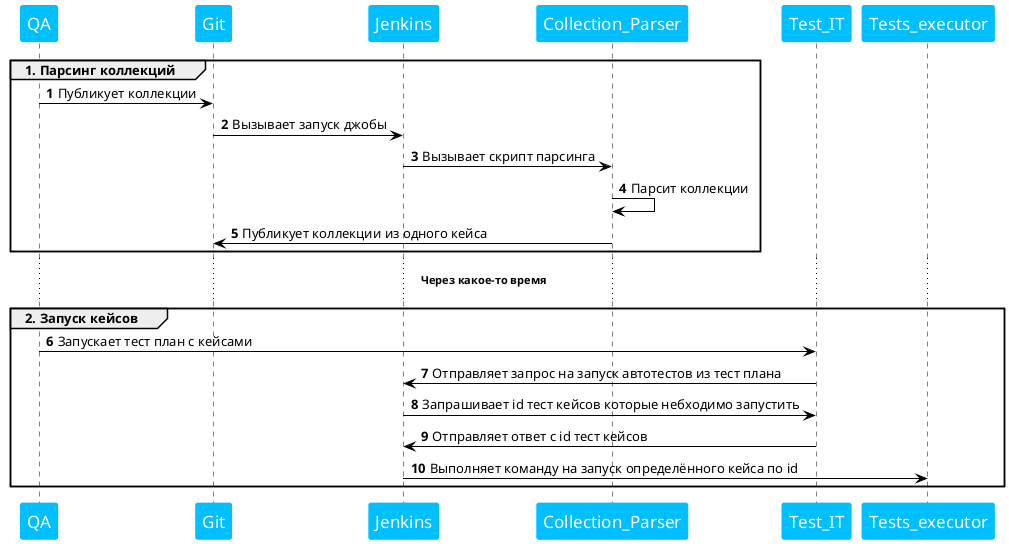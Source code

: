 @startuml
'https://plantuml.com/sequence-diagram

skinparam sequence {
ArrowColor black
ActorBorderColor DeepSkyBlue
ArrowFontName Tahoma

LifeLineBorderColor black
LifeLineBackgroundColor #ffffff

ParticipantBorderColor DeepSkyBlue
ParticipantBackgroundColor DeepSkyBlue
ParticipantFontName Tahoma
ParticipantFontSize 17
ParticipantFontColor #ffffff

}



autonumber
group 1. Парсинг коллекций
QA -> Git: Публикует коллекции
Git -> Jenkins: Вызывает запуск джобы
Jenkins -> Collection_Parser: Вызывает скрипт парсинга
Collection_Parser -> Collection_Parser : Парсит коллекции
Collection_Parser->Git: Публикует коллекции из одного кейса
end
... **Через какое-то время** ...
group 2. Запуск кейсов
QA-> Test_IT: Запускает тест план с кейсами
Test_IT -> Jenkins: Отправляет запрос на запуск автотестов из тест плана
Jenkins -> Test_IT: Запрашивает id тест кейсов которые небходимо запустить
Test_IT -> Jenkins: Отправляет ответ с id тест кейсов
Jenkins -> Tests_executor: Выполняет команду на запуск определённого кейса по id
end
@enduml